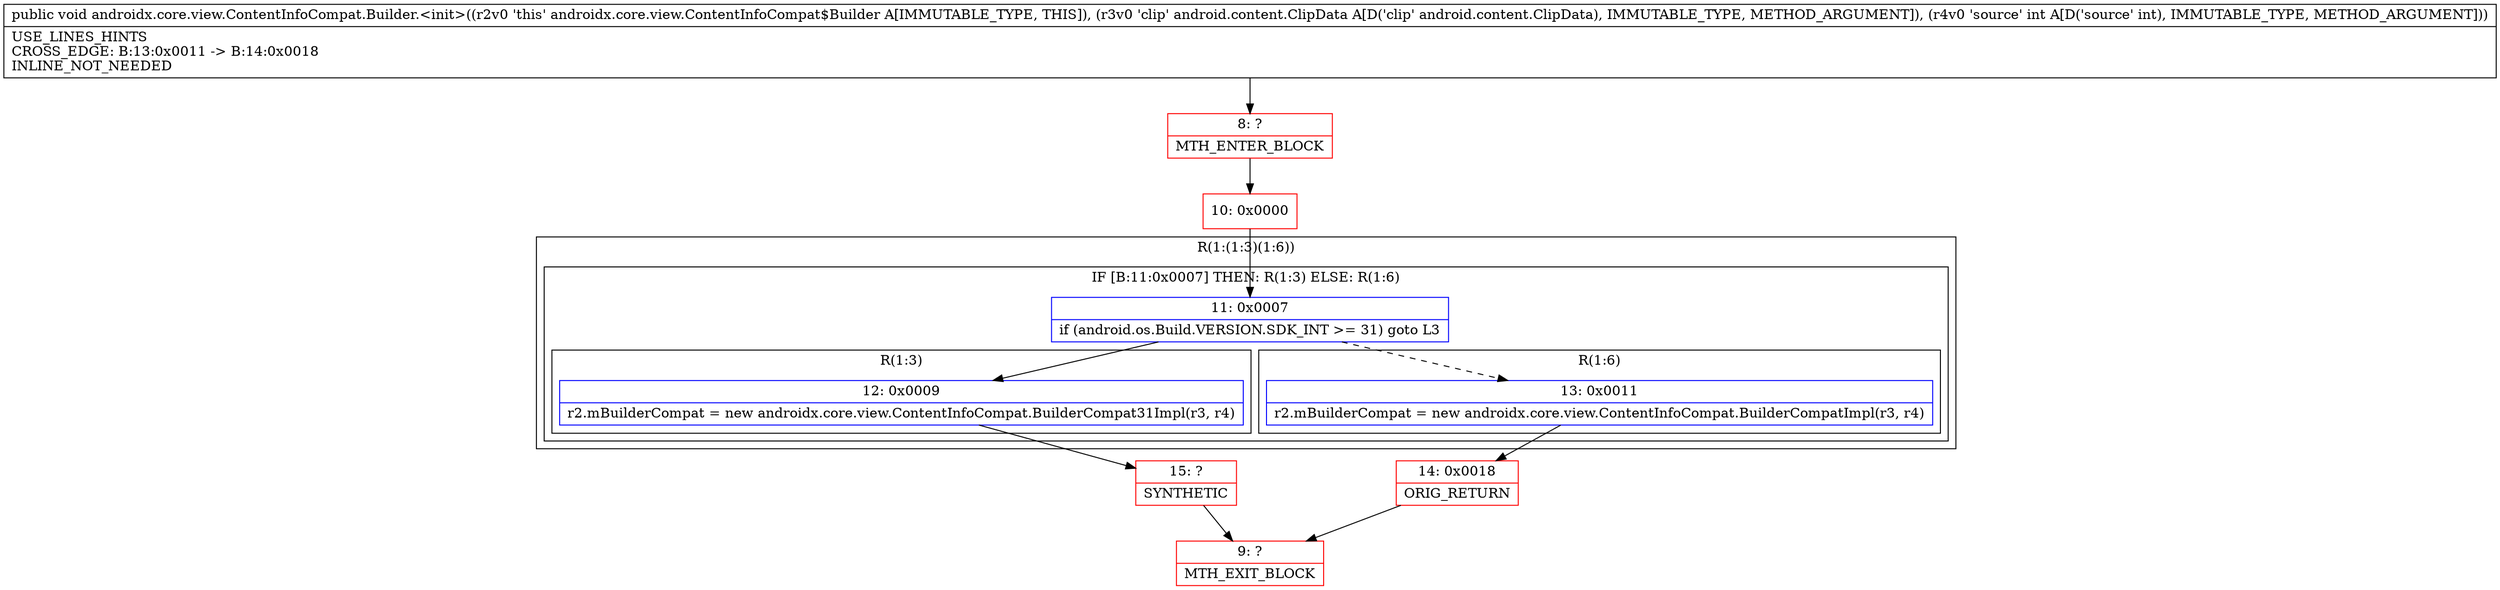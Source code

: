 digraph "CFG forandroidx.core.view.ContentInfoCompat.Builder.\<init\>(Landroid\/content\/ClipData;I)V" {
subgraph cluster_Region_1535746410 {
label = "R(1:(1:3)(1:6))";
node [shape=record,color=blue];
subgraph cluster_IfRegion_1884112283 {
label = "IF [B:11:0x0007] THEN: R(1:3) ELSE: R(1:6)";
node [shape=record,color=blue];
Node_11 [shape=record,label="{11\:\ 0x0007|if (android.os.Build.VERSION.SDK_INT \>= 31) goto L3\l}"];
subgraph cluster_Region_871754443 {
label = "R(1:3)";
node [shape=record,color=blue];
Node_12 [shape=record,label="{12\:\ 0x0009|r2.mBuilderCompat = new androidx.core.view.ContentInfoCompat.BuilderCompat31Impl(r3, r4)\l}"];
}
subgraph cluster_Region_1634544102 {
label = "R(1:6)";
node [shape=record,color=blue];
Node_13 [shape=record,label="{13\:\ 0x0011|r2.mBuilderCompat = new androidx.core.view.ContentInfoCompat.BuilderCompatImpl(r3, r4)\l}"];
}
}
}
Node_8 [shape=record,color=red,label="{8\:\ ?|MTH_ENTER_BLOCK\l}"];
Node_10 [shape=record,color=red,label="{10\:\ 0x0000}"];
Node_15 [shape=record,color=red,label="{15\:\ ?|SYNTHETIC\l}"];
Node_9 [shape=record,color=red,label="{9\:\ ?|MTH_EXIT_BLOCK\l}"];
Node_14 [shape=record,color=red,label="{14\:\ 0x0018|ORIG_RETURN\l}"];
MethodNode[shape=record,label="{public void androidx.core.view.ContentInfoCompat.Builder.\<init\>((r2v0 'this' androidx.core.view.ContentInfoCompat$Builder A[IMMUTABLE_TYPE, THIS]), (r3v0 'clip' android.content.ClipData A[D('clip' android.content.ClipData), IMMUTABLE_TYPE, METHOD_ARGUMENT]), (r4v0 'source' int A[D('source' int), IMMUTABLE_TYPE, METHOD_ARGUMENT]))  | USE_LINES_HINTS\lCROSS_EDGE: B:13:0x0011 \-\> B:14:0x0018\lINLINE_NOT_NEEDED\l}"];
MethodNode -> Node_8;Node_11 -> Node_12;
Node_11 -> Node_13[style=dashed];
Node_12 -> Node_15;
Node_13 -> Node_14;
Node_8 -> Node_10;
Node_10 -> Node_11;
Node_15 -> Node_9;
Node_14 -> Node_9;
}

